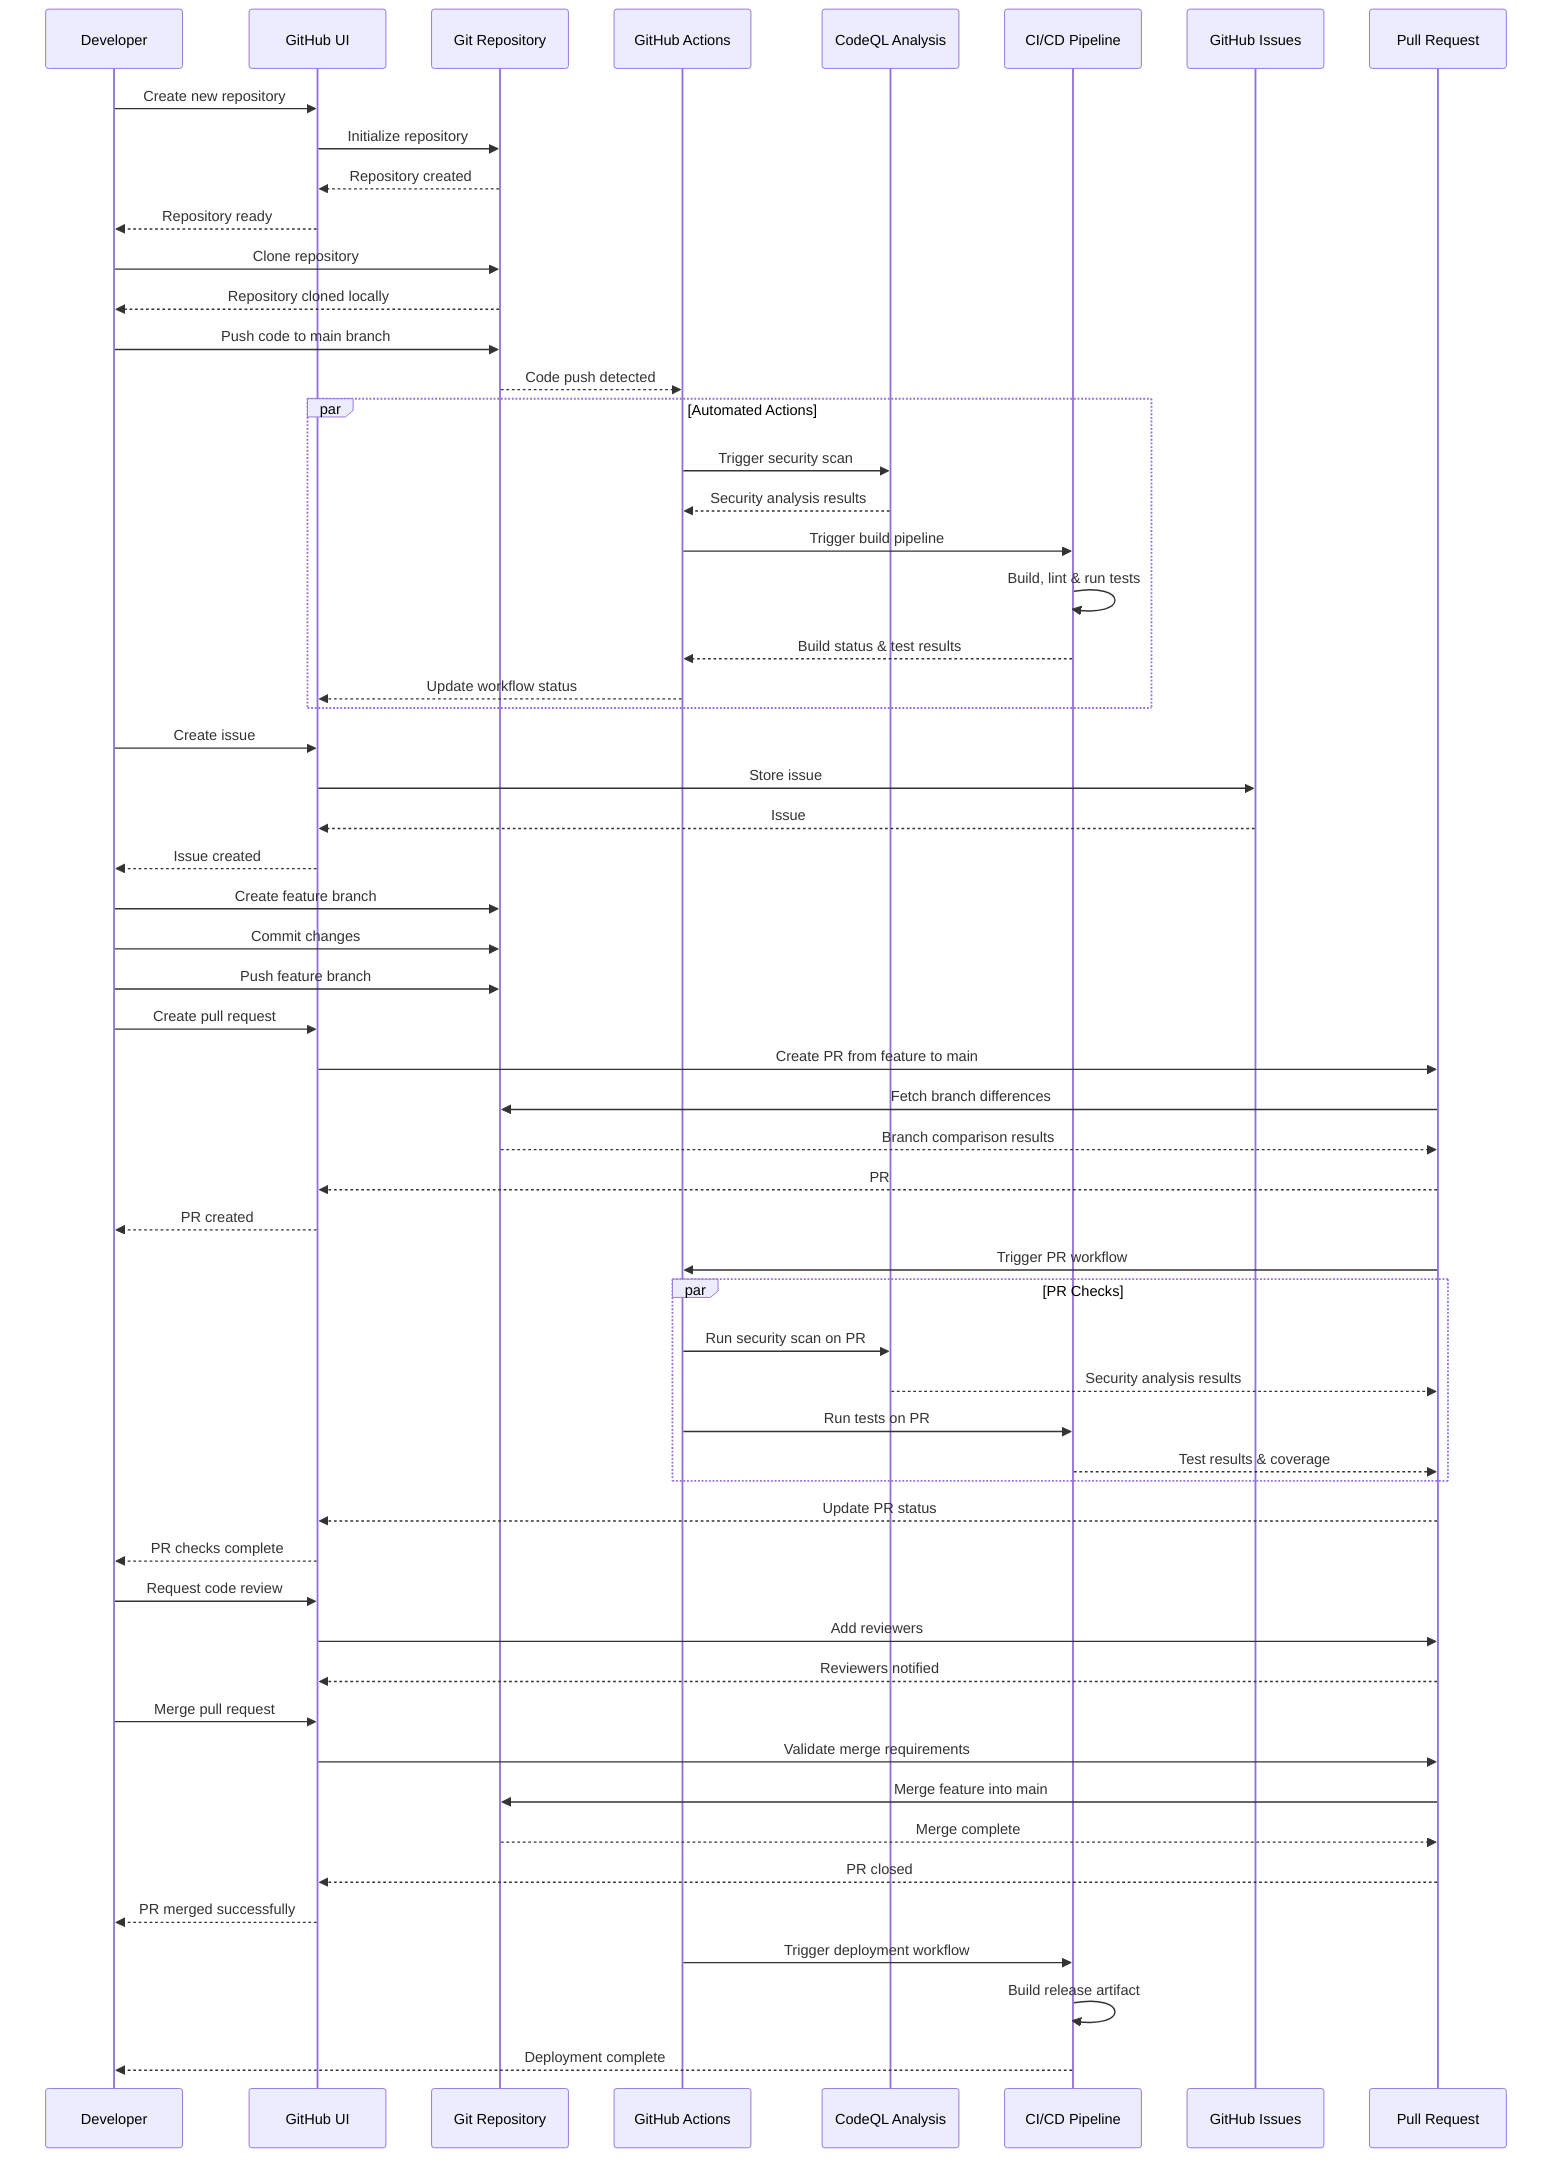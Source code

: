 sequenceDiagram
    participant Developer
    participant GitHubUI as GitHub UI
    participant GitRepo as Git Repository
    participant Actions as GitHub Actions
    participant CodeQL as CodeQL Analysis
    participant CI as CI/CD Pipeline
    participant Issues as GitHub Issues
    participant PR as Pull Request

    Developer->>GitHubUI: Create new repository
    GitHubUI->>GitRepo: Initialize repository
    GitRepo-->>GitHubUI: Repository created
    GitHubUI-->>Developer: Repository ready

    Developer->>GitRepo: Clone repository
    GitRepo-->>Developer: Repository cloned locally

    Developer->>GitRepo: Push code to main branch
    GitRepo-->>Actions: Code push detected
    
    par Automated Actions
        Actions->>CodeQL: Trigger security scan
        CodeQL-->>Actions: Security analysis results
        
        Actions->>CI: Trigger build pipeline
        CI->>CI: Build, lint & run tests
        CI-->>Actions: Build status & test results
        
        Actions-->>GitHubUI: Update workflow status
    end

    Developer->>GitHubUI: Create issue
    GitHubUI->>Issues: Store issue
    Issues-->>GitHubUI: Issue #123 created
    GitHubUI-->>Developer: Issue created

    Developer->>GitRepo: Create feature branch
    Developer->>GitRepo: Commit changes
    Developer->>GitRepo: Push feature branch
    
    Developer->>GitHubUI: Create pull request
    GitHubUI->>PR: Create PR from feature to main
    PR->>GitRepo: Fetch branch differences
    
    GitRepo-->>PR: Branch comparison results
    PR-->>GitHubUI: PR #456 created
    GitHubUI-->>Developer: PR created

    PR->>Actions: Trigger PR workflow
    
    par PR Checks
        Actions->>CodeQL: Run security scan on PR
        CodeQL-->>PR: Security analysis results
        
        Actions->>CI: Run tests on PR
        CI-->>PR: Test results & coverage
    end
    
    PR-->>GitHubUI: Update PR status
    GitHubUI-->>Developer: PR checks complete

    Developer->>GitHubUI: Request code review
    GitHubUI->>PR: Add reviewers
    PR-->>GitHubUI: Reviewers notified
    
    Developer->>GitHubUI: Merge pull request
    GitHubUI->>PR: Validate merge requirements
    PR->>GitRepo: Merge feature into main
    
    GitRepo-->>PR: Merge complete
    PR-->>GitHubUI: PR closed
    GitHubUI-->>Developer: PR merged successfully
    
    Actions->>CI: Trigger deployment workflow
    CI->>CI: Build release artifact
    CI-->>Developer: Deployment complete